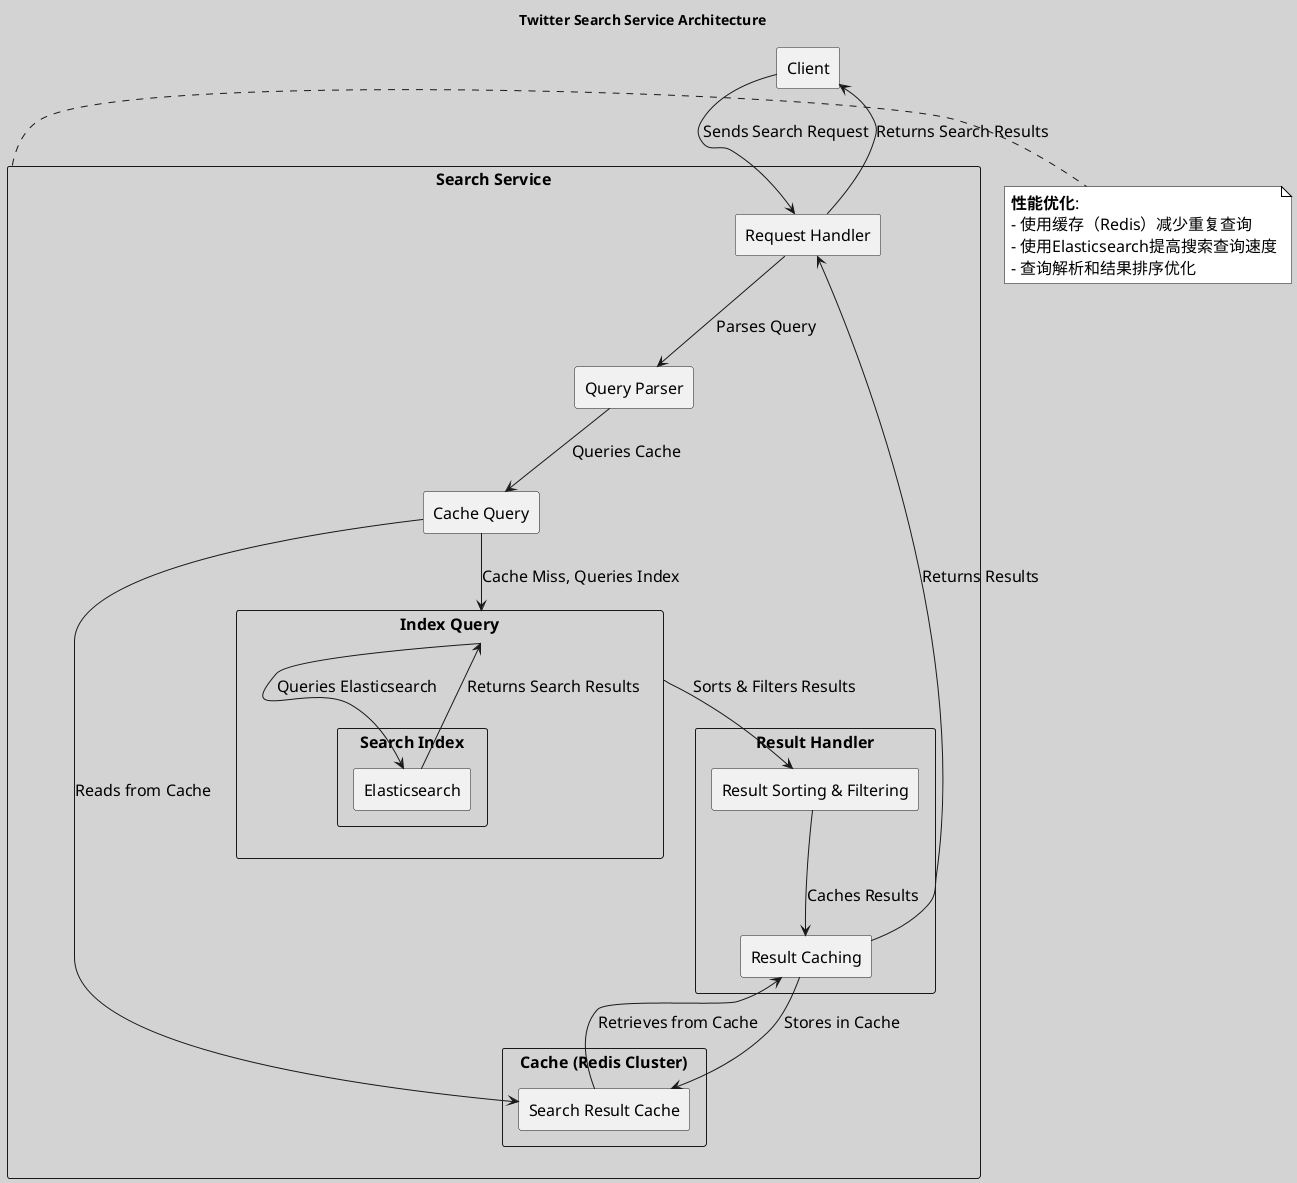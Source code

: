 @startuml

skinparam backgroundColor #D3D3D3
skinparam defaultFontName "Arial"
skinparam defaultFontSize 16
skinparam note {
  BackgroundColor #FFFFFF
  BorderColor #000000
  FontSize 16
  FontName "Arial"
}

title Twitter Search Service Architecture

rectangle "Client" as Client

rectangle "Search Service" as Search {
    rectangle "Request Handler" as RH
    rectangle "Query Parser" as QP
    rectangle "Cache Query" as CQ
    rectangle "Index Query" as IQ {
        rectangle "Search Index" as Index {
            rectangle "Elasticsearch" as ES
        }
    }
    rectangle "Result Handler" as RHdl {
        rectangle "Result Sorting & Filtering" as RSF
        rectangle "Result Caching" as RC
    }
    rectangle "Cache (Redis Cluster)" as Cache {
        rectangle "Search Result Cache" as SRC
    }
}

Client -down-> RH : Sends Search Request
RH -down-> QP : Parses Query
QP -down-> CQ : Queries Cache
CQ -down-> SRC : Reads from Cache
CQ -down-> IQ : Cache Miss, Queries Index
IQ -down-> ES : Queries Elasticsearch
ES -up-> IQ : Returns Search Results
IQ -down-> RSF : Sorts & Filters Results
RSF -down-> RC : Caches Results
RC -down-> SRC : Stores in Cache
SRC -up-> RC : Retrieves from Cache
RC -up-> RH : Returns Results
RH -up-> Client : Returns Search Results

note right of Search
  **性能优化**:
  - 使用缓存（Redis）减少重复查询
  - 使用Elasticsearch提高搜索查询速度
  - 查询解析和结果排序优化
end note

@enduml

